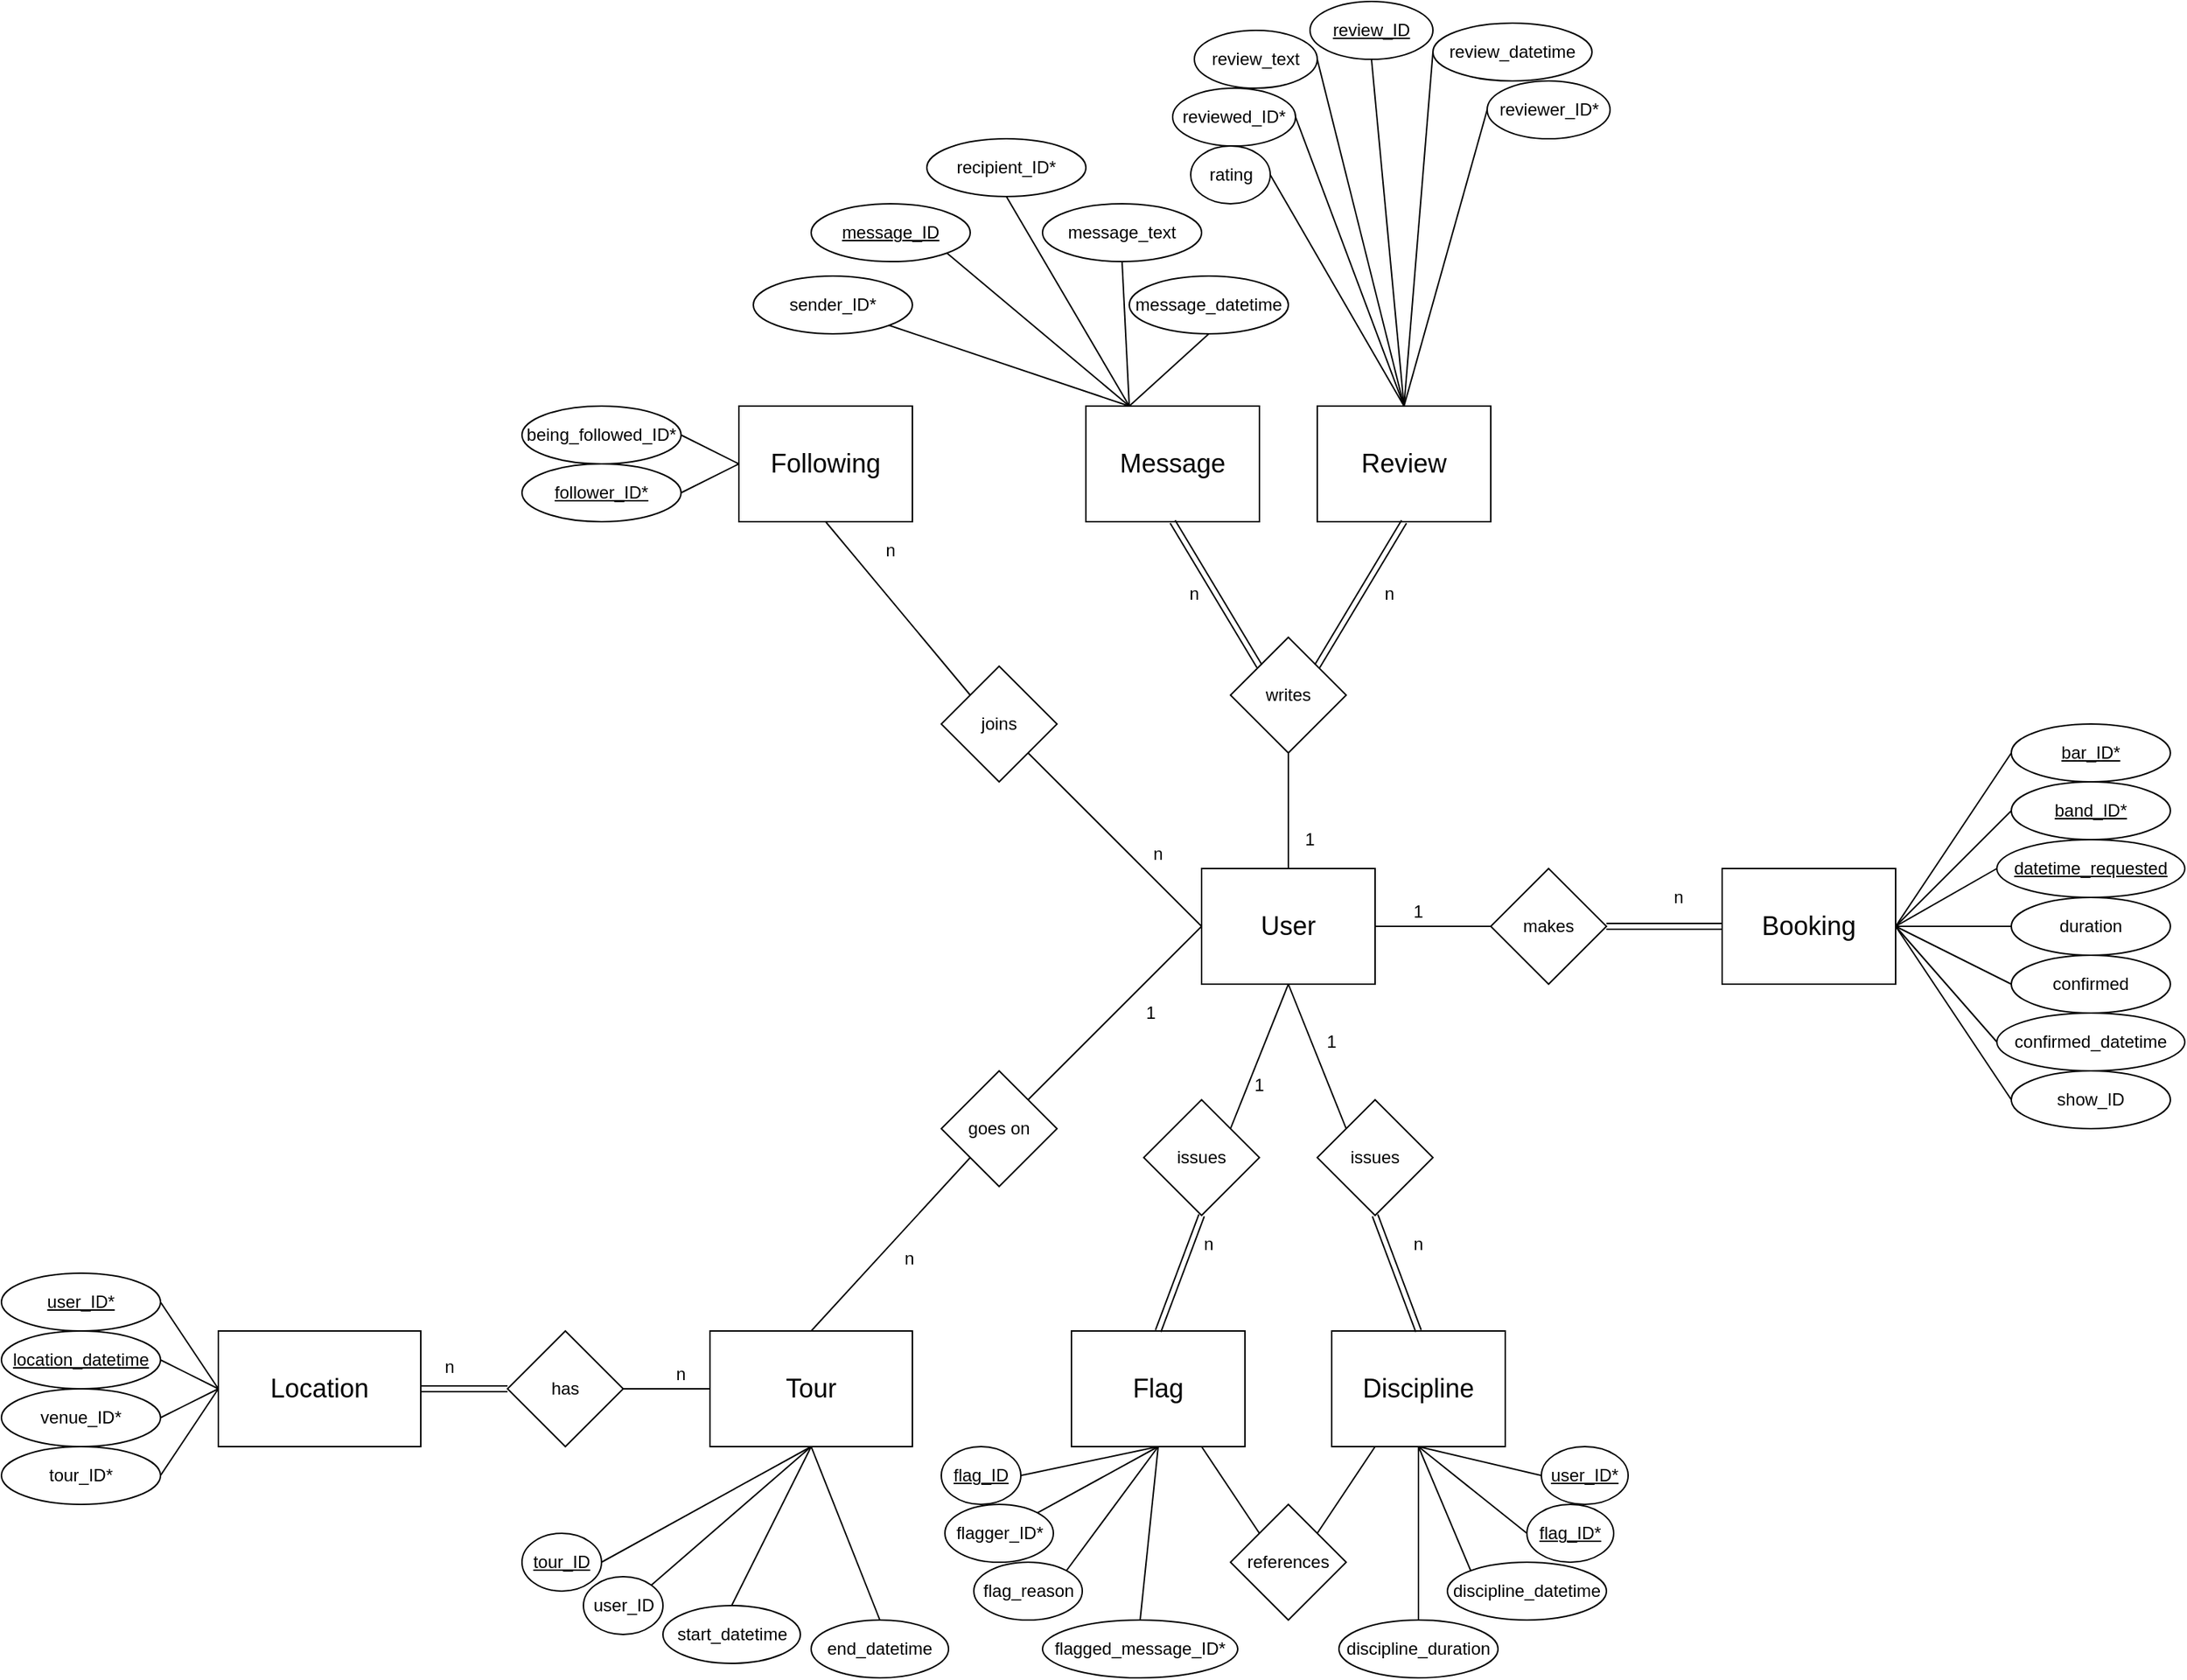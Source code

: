 <mxfile pages="1" version="11.2.5" type="device"><diagram name="Page-1" id="74e2e168-ea6b-b213-b513-2b3c1d86103e"><mxGraphModel dx="2046" dy="1484" grid="1" gridSize="10" guides="1" tooltips="1" connect="1" arrows="0" fold="1" page="1" pageScale="1" pageWidth="1100" pageHeight="850" background="#ffffff" math="0" shadow="0"><root><mxCell id="0"/><mxCell id="1" parent="0"/><mxCell id="kls5Chizd9rhHJ4beXZl-18" value="&lt;font style=&quot;font-size: 18px&quot;&gt;User&lt;/font&gt;" style="rounded=0;whiteSpace=wrap;html=1;" parent="1" vertex="1"><mxGeometry x="80" y="80" width="120" height="80" as="geometry"/></mxCell><mxCell id="kls5Chizd9rhHJ4beXZl-31" value="makes" style="rhombus;whiteSpace=wrap;html=1;" parent="1" vertex="1"><mxGeometry x="280" y="80" width="80" height="80" as="geometry"/></mxCell><mxCell id="cqIekBqSxpuDLrU3YDF4-1" value="&lt;font style=&quot;font-size: 18px&quot;&gt;Booking&lt;/font&gt;" style="rounded=0;whiteSpace=wrap;html=1;" parent="1" vertex="1"><mxGeometry x="440" y="80" width="120" height="80" as="geometry"/></mxCell><mxCell id="cqIekBqSxpuDLrU3YDF4-18" value="writes" style="rhombus;whiteSpace=wrap;html=1;" parent="1" vertex="1"><mxGeometry x="100" y="-80" width="80" height="80" as="geometry"/></mxCell><mxCell id="cqIekBqSxpuDLrU3YDF4-172" style="edgeStyle=none;rounded=0;orthogonalLoop=1;jettySize=auto;html=1;exitX=0.5;exitY=0;exitDx=0;exitDy=0;entryX=0;entryY=0.5;entryDx=0;entryDy=0;endArrow=none;endFill=0;" parent="1" source="cqIekBqSxpuDLrU3YDF4-19" target="cqIekBqSxpuDLrU3YDF4-167" edge="1"><mxGeometry relative="1" as="geometry"/></mxCell><mxCell id="cqIekBqSxpuDLrU3YDF4-173" style="edgeStyle=none;rounded=0;orthogonalLoop=1;jettySize=auto;html=1;exitX=0.5;exitY=0;exitDx=0;exitDy=0;entryX=0;entryY=0.5;entryDx=0;entryDy=0;endArrow=none;endFill=0;" parent="1" source="cqIekBqSxpuDLrU3YDF4-19" target="cqIekBqSxpuDLrU3YDF4-171" edge="1"><mxGeometry relative="1" as="geometry"/></mxCell><mxCell id="cqIekBqSxpuDLrU3YDF4-175" style="edgeStyle=none;rounded=0;orthogonalLoop=1;jettySize=auto;html=1;exitX=0.5;exitY=0;exitDx=0;exitDy=0;entryX=1;entryY=0.5;entryDx=0;entryDy=0;endArrow=none;endFill=0;" parent="1" source="cqIekBqSxpuDLrU3YDF4-19" target="cqIekBqSxpuDLrU3YDF4-170" edge="1"><mxGeometry relative="1" as="geometry"/></mxCell><mxCell id="cqIekBqSxpuDLrU3YDF4-176" style="edgeStyle=none;rounded=0;orthogonalLoop=1;jettySize=auto;html=1;exitX=0.5;exitY=0;exitDx=0;exitDy=0;entryX=1;entryY=0.5;entryDx=0;entryDy=0;endArrow=none;endFill=0;" parent="1" source="cqIekBqSxpuDLrU3YDF4-19" target="cqIekBqSxpuDLrU3YDF4-168" edge="1"><mxGeometry relative="1" as="geometry"/></mxCell><mxCell id="cqIekBqSxpuDLrU3YDF4-177" style="edgeStyle=none;rounded=0;orthogonalLoop=1;jettySize=auto;html=1;exitX=0.5;exitY=0;exitDx=0;exitDy=0;entryX=1;entryY=0.5;entryDx=0;entryDy=0;endArrow=none;endFill=0;" parent="1" source="cqIekBqSxpuDLrU3YDF4-19" target="cqIekBqSxpuDLrU3YDF4-169" edge="1"><mxGeometry relative="1" as="geometry"/></mxCell><mxCell id="cqIekBqSxpuDLrU3YDF4-19" value="&lt;font style=&quot;font-size: 18px&quot;&gt;Review&lt;/font&gt;" style="rounded=0;whiteSpace=wrap;html=1;" parent="1" vertex="1"><mxGeometry x="160" y="-240" width="120" height="80" as="geometry"/></mxCell><mxCell id="cqIekBqSxpuDLrU3YDF4-161" style="edgeStyle=none;rounded=0;orthogonalLoop=1;jettySize=auto;html=1;exitX=0.25;exitY=0;exitDx=0;exitDy=0;entryX=0.5;entryY=1;entryDx=0;entryDy=0;endArrow=none;endFill=0;" parent="1" source="cqIekBqSxpuDLrU3YDF4-20" target="cqIekBqSxpuDLrU3YDF4-153" edge="1"><mxGeometry relative="1" as="geometry"/></mxCell><mxCell id="cqIekBqSxpuDLrU3YDF4-162" style="edgeStyle=none;rounded=0;orthogonalLoop=1;jettySize=auto;html=1;exitX=0.25;exitY=0;exitDx=0;exitDy=0;entryX=0.5;entryY=1;entryDx=0;entryDy=0;endArrow=none;endFill=0;" parent="1" source="cqIekBqSxpuDLrU3YDF4-20" target="cqIekBqSxpuDLrU3YDF4-152" edge="1"><mxGeometry relative="1" as="geometry"/></mxCell><mxCell id="cqIekBqSxpuDLrU3YDF4-163" style="edgeStyle=none;rounded=0;orthogonalLoop=1;jettySize=auto;html=1;exitX=0.25;exitY=0;exitDx=0;exitDy=0;entryX=0.5;entryY=1;entryDx=0;entryDy=0;endArrow=none;endFill=0;" parent="1" source="cqIekBqSxpuDLrU3YDF4-20" target="cqIekBqSxpuDLrU3YDF4-151" edge="1"><mxGeometry relative="1" as="geometry"/></mxCell><mxCell id="cqIekBqSxpuDLrU3YDF4-164" style="edgeStyle=none;rounded=0;orthogonalLoop=1;jettySize=auto;html=1;exitX=0.25;exitY=0;exitDx=0;exitDy=0;entryX=1;entryY=1;entryDx=0;entryDy=0;endArrow=none;endFill=0;" parent="1" source="cqIekBqSxpuDLrU3YDF4-20" target="cqIekBqSxpuDLrU3YDF4-149" edge="1"><mxGeometry relative="1" as="geometry"/></mxCell><mxCell id="cqIekBqSxpuDLrU3YDF4-165" style="edgeStyle=none;rounded=0;orthogonalLoop=1;jettySize=auto;html=1;exitX=0.25;exitY=0;exitDx=0;exitDy=0;endArrow=none;endFill=0;entryX=1;entryY=1;entryDx=0;entryDy=0;" parent="1" source="cqIekBqSxpuDLrU3YDF4-20" target="cqIekBqSxpuDLrU3YDF4-150" edge="1"><mxGeometry relative="1" as="geometry"><mxPoint x="-40" y="-260" as="targetPoint"/></mxGeometry></mxCell><mxCell id="cqIekBqSxpuDLrU3YDF4-20" value="&lt;font style=&quot;font-size: 18px&quot;&gt;Message&lt;/font&gt;" style="rounded=0;whiteSpace=wrap;html=1;" parent="1" vertex="1"><mxGeometry y="-240" width="120" height="80" as="geometry"/></mxCell><mxCell id="cqIekBqSxpuDLrU3YDF4-21" value="" style="endArrow=none;html=1;entryX=0.5;entryY=0;entryDx=0;entryDy=0;exitX=0.5;exitY=1;exitDx=0;exitDy=0;" parent="1" source="cqIekBqSxpuDLrU3YDF4-18" target="kls5Chizd9rhHJ4beXZl-18" edge="1"><mxGeometry width="50" height="50" relative="1" as="geometry"><mxPoint x="220" y="-80" as="sourcePoint"/><mxPoint x="270" y="-130" as="targetPoint"/></mxGeometry></mxCell><mxCell id="cqIekBqSxpuDLrU3YDF4-24" value="" style="endArrow=none;html=1;exitX=1;exitY=0.5;exitDx=0;exitDy=0;entryX=0;entryY=0.5;entryDx=0;entryDy=0;" parent="1" source="kls5Chizd9rhHJ4beXZl-18" target="kls5Chizd9rhHJ4beXZl-31" edge="1"><mxGeometry width="50" height="50" relative="1" as="geometry"><mxPoint x="250" y="-50" as="sourcePoint"/><mxPoint x="300" y="-100" as="targetPoint"/></mxGeometry></mxCell><mxCell id="cqIekBqSxpuDLrU3YDF4-25" value="" style="shape=link;html=1;entryX=0;entryY=0;entryDx=0;entryDy=0;exitX=0.5;exitY=1;exitDx=0;exitDy=0;" parent="1" source="cqIekBqSxpuDLrU3YDF4-20" target="cqIekBqSxpuDLrU3YDF4-18" edge="1"><mxGeometry width="50" height="50" relative="1" as="geometry"><mxPoint x="30" y="-80" as="sourcePoint"/><mxPoint x="80" y="-130" as="targetPoint"/></mxGeometry></mxCell><mxCell id="cqIekBqSxpuDLrU3YDF4-26" value="" style="shape=link;html=1;entryX=0.5;entryY=1;entryDx=0;entryDy=0;exitX=1;exitY=0;exitDx=0;exitDy=0;" parent="1" source="cqIekBqSxpuDLrU3YDF4-18" target="cqIekBqSxpuDLrU3YDF4-19" edge="1"><mxGeometry width="50" height="50" relative="1" as="geometry"><mxPoint x="40" y="-70" as="sourcePoint"/><mxPoint x="90" y="-120" as="targetPoint"/></mxGeometry></mxCell><mxCell id="cqIekBqSxpuDLrU3YDF4-27" value="" style="shape=link;html=1;entryX=1;entryY=0.5;entryDx=0;entryDy=0;exitX=0;exitY=0.5;exitDx=0;exitDy=0;" parent="1" source="cqIekBqSxpuDLrU3YDF4-1" target="kls5Chizd9rhHJ4beXZl-31" edge="1"><mxGeometry width="50" height="50" relative="1" as="geometry"><mxPoint x="10" y="230" as="sourcePoint"/><mxPoint x="60" y="180" as="targetPoint"/></mxGeometry></mxCell><mxCell id="cqIekBqSxpuDLrU3YDF4-30" value="joins" style="rhombus;whiteSpace=wrap;html=1;" parent="1" vertex="1"><mxGeometry x="-100" y="-60" width="80" height="80" as="geometry"/></mxCell><mxCell id="cqIekBqSxpuDLrU3YDF4-159" style="orthogonalLoop=1;jettySize=auto;html=1;exitX=0;exitY=0.5;exitDx=0;exitDy=0;entryX=1;entryY=0.5;entryDx=0;entryDy=0;endArrow=none;endFill=0;rounded=0;" parent="1" source="cqIekBqSxpuDLrU3YDF4-32" target="cqIekBqSxpuDLrU3YDF4-146" edge="1"><mxGeometry relative="1" as="geometry"/></mxCell><mxCell id="cqIekBqSxpuDLrU3YDF4-160" style="edgeStyle=none;rounded=0;orthogonalLoop=1;jettySize=auto;html=1;exitX=0;exitY=0.5;exitDx=0;exitDy=0;entryX=1;entryY=0.5;entryDx=0;entryDy=0;endArrow=none;endFill=0;" parent="1" source="cqIekBqSxpuDLrU3YDF4-32" target="cqIekBqSxpuDLrU3YDF4-145" edge="1"><mxGeometry relative="1" as="geometry"/></mxCell><mxCell id="cqIekBqSxpuDLrU3YDF4-32" value="&lt;font style=&quot;font-size: 18px&quot;&gt;Following&lt;/font&gt;" style="rounded=0;whiteSpace=wrap;html=1;" parent="1" vertex="1"><mxGeometry x="-240" y="-240" width="120" height="80" as="geometry"/></mxCell><mxCell id="cqIekBqSxpuDLrU3YDF4-33" value="" style="endArrow=none;html=1;entryX=0;entryY=0.5;entryDx=0;entryDy=0;exitX=1;exitY=1;exitDx=0;exitDy=0;" parent="1" source="cqIekBqSxpuDLrU3YDF4-30" target="kls5Chizd9rhHJ4beXZl-18" edge="1"><mxGeometry width="50" height="50" relative="1" as="geometry"><mxPoint x="-240" y="230" as="sourcePoint"/><mxPoint x="-190" y="180" as="targetPoint"/></mxGeometry></mxCell><mxCell id="cqIekBqSxpuDLrU3YDF4-36" value="" style="endArrow=none;html=1;entryX=0;entryY=0;entryDx=0;entryDy=0;exitX=0.5;exitY=1;exitDx=0;exitDy=0;" parent="1" source="cqIekBqSxpuDLrU3YDF4-32" target="cqIekBqSxpuDLrU3YDF4-30" edge="1"><mxGeometry width="50" height="50" relative="1" as="geometry"><mxPoint x="-240" y="230" as="sourcePoint"/><mxPoint x="-190" y="180" as="targetPoint"/></mxGeometry></mxCell><mxCell id="cqIekBqSxpuDLrU3YDF4-203" style="edgeStyle=none;rounded=0;orthogonalLoop=1;jettySize=auto;html=1;exitX=0.5;exitY=1;exitDx=0;exitDy=0;entryX=1;entryY=0.5;entryDx=0;entryDy=0;endArrow=none;endFill=0;" parent="1" source="cqIekBqSxpuDLrU3YDF4-49" target="cqIekBqSxpuDLrU3YDF4-196" edge="1"><mxGeometry relative="1" as="geometry"/></mxCell><mxCell id="cqIekBqSxpuDLrU3YDF4-49" value="&lt;font style=&quot;font-size: 18px&quot;&gt;Tour&lt;br&gt;&lt;/font&gt;" style="rounded=0;whiteSpace=wrap;html=1;" parent="1" vertex="1"><mxGeometry x="-260" y="400" width="140" height="80" as="geometry"/></mxCell><mxCell id="cqIekBqSxpuDLrU3YDF4-50" value="goes on" style="rhombus;whiteSpace=wrap;html=1;" parent="1" vertex="1"><mxGeometry x="-100" y="220" width="80" height="80" as="geometry"/></mxCell><mxCell id="cqIekBqSxpuDLrU3YDF4-55" value="" style="endArrow=none;html=1;entryX=0;entryY=0.5;entryDx=0;entryDy=0;exitX=1;exitY=0;exitDx=0;exitDy=0;" parent="1" source="cqIekBqSxpuDLrU3YDF4-50" target="kls5Chizd9rhHJ4beXZl-18" edge="1"><mxGeometry width="50" height="50" relative="1" as="geometry"><mxPoint x="-300" y="510" as="sourcePoint"/><mxPoint x="-250" y="460" as="targetPoint"/></mxGeometry></mxCell><mxCell id="cqIekBqSxpuDLrU3YDF4-56" value="" style="endArrow=none;html=1;entryX=0;entryY=1;entryDx=0;entryDy=0;exitX=0.5;exitY=0;exitDx=0;exitDy=0;" parent="1" source="cqIekBqSxpuDLrU3YDF4-49" target="cqIekBqSxpuDLrU3YDF4-50" edge="1"><mxGeometry width="50" height="50" relative="1" as="geometry"><mxPoint x="-220" y="320" as="sourcePoint"/><mxPoint x="-250" y="500" as="targetPoint"/></mxGeometry></mxCell><mxCell id="cqIekBqSxpuDLrU3YDF4-192" style="edgeStyle=none;rounded=0;orthogonalLoop=1;jettySize=auto;html=1;exitX=0;exitY=0.5;exitDx=0;exitDy=0;entryX=1;entryY=0.5;entryDx=0;entryDy=0;endArrow=none;endFill=0;" parent="1" source="cqIekBqSxpuDLrU3YDF4-57" target="cqIekBqSxpuDLrU3YDF4-85" edge="1"><mxGeometry relative="1" as="geometry"/></mxCell><mxCell id="cqIekBqSxpuDLrU3YDF4-57" value="&lt;font style=&quot;font-size: 18px&quot;&gt;Location&lt;br&gt;&lt;/font&gt;" style="rounded=0;whiteSpace=wrap;html=1;" parent="1" vertex="1"><mxGeometry x="-600" y="400" width="140" height="80" as="geometry"/></mxCell><mxCell id="cqIekBqSxpuDLrU3YDF4-58" value="has" style="rhombus;whiteSpace=wrap;html=1;" parent="1" vertex="1"><mxGeometry x="-400" y="400" width="80" height="80" as="geometry"/></mxCell><mxCell id="cqIekBqSxpuDLrU3YDF4-59" value="" style="endArrow=none;html=1;entryX=0;entryY=0.5;entryDx=0;entryDy=0;exitX=1;exitY=0.5;exitDx=0;exitDy=0;" parent="1" source="cqIekBqSxpuDLrU3YDF4-58" target="cqIekBqSxpuDLrU3YDF4-49" edge="1"><mxGeometry width="50" height="50" relative="1" as="geometry"><mxPoint x="-560" y="550" as="sourcePoint"/><mxPoint x="-510" y="500" as="targetPoint"/></mxGeometry></mxCell><mxCell id="cqIekBqSxpuDLrU3YDF4-60" value="" style="shape=link;html=1;entryX=0;entryY=0.5;entryDx=0;entryDy=0;exitX=1;exitY=0.5;exitDx=0;exitDy=0;" parent="1" source="cqIekBqSxpuDLrU3YDF4-57" target="cqIekBqSxpuDLrU3YDF4-58" edge="1"><mxGeometry width="50" height="50" relative="1" as="geometry"><mxPoint x="-420" y="520" as="sourcePoint"/><mxPoint x="-510" y="500" as="targetPoint"/></mxGeometry></mxCell><mxCell id="cqIekBqSxpuDLrU3YDF4-214" style="edgeStyle=none;rounded=0;orthogonalLoop=1;jettySize=auto;html=1;exitX=0.5;exitY=1;exitDx=0;exitDy=0;entryX=1;entryY=0.5;entryDx=0;entryDy=0;endArrow=none;endFill=0;" parent="1" source="cqIekBqSxpuDLrU3YDF4-61" target="cqIekBqSxpuDLrU3YDF4-210" edge="1"><mxGeometry relative="1" as="geometry"/></mxCell><mxCell id="cqIekBqSxpuDLrU3YDF4-61" value="&lt;font style=&quot;font-size: 18px&quot;&gt;Flag&lt;/font&gt;" style="rounded=0;whiteSpace=wrap;html=1;" parent="1" vertex="1"><mxGeometry x="-10" y="400" width="120" height="80" as="geometry"/></mxCell><mxCell id="cqIekBqSxpuDLrU3YDF4-62" value="issues" style="rhombus;whiteSpace=wrap;html=1;" parent="1" vertex="1"><mxGeometry x="40" y="240" width="80" height="80" as="geometry"/></mxCell><mxCell id="cqIekBqSxpuDLrU3YDF4-64" value="" style="endArrow=none;html=1;entryX=0.5;entryY=1;entryDx=0;entryDy=0;exitX=1;exitY=0;exitDx=0;exitDy=0;" parent="1" source="cqIekBqSxpuDLrU3YDF4-62" target="kls5Chizd9rhHJ4beXZl-18" edge="1"><mxGeometry width="50" height="50" relative="1" as="geometry"><mxPoint x="-270" y="550" as="sourcePoint"/><mxPoint x="-220" y="500" as="targetPoint"/></mxGeometry></mxCell><mxCell id="cqIekBqSxpuDLrU3YDF4-66" value="" style="shape=link;html=1;entryX=0.5;entryY=0;entryDx=0;entryDy=0;exitX=0.5;exitY=1;exitDx=0;exitDy=0;" parent="1" source="cqIekBqSxpuDLrU3YDF4-62" target="cqIekBqSxpuDLrU3YDF4-61" edge="1"><mxGeometry width="50" height="50" relative="1" as="geometry"><mxPoint x="-270" y="550" as="sourcePoint"/><mxPoint x="-220" y="500" as="targetPoint"/></mxGeometry></mxCell><mxCell id="cqIekBqSxpuDLrU3YDF4-67" value="issues" style="rhombus;whiteSpace=wrap;html=1;" parent="1" vertex="1"><mxGeometry x="160" y="240" width="80" height="80" as="geometry"/></mxCell><mxCell id="cqIekBqSxpuDLrU3YDF4-69" value="&lt;span style=&quot;font-size: 18px&quot;&gt;Discipline&lt;/span&gt;" style="rounded=0;whiteSpace=wrap;html=1;" parent="1" vertex="1"><mxGeometry x="170" y="400" width="120" height="80" as="geometry"/></mxCell><mxCell id="cqIekBqSxpuDLrU3YDF4-71" value="references" style="rhombus;whiteSpace=wrap;html=1;" parent="1" vertex="1"><mxGeometry x="100" y="520" width="80" height="80" as="geometry"/></mxCell><mxCell id="cqIekBqSxpuDLrU3YDF4-75" value="" style="endArrow=none;html=1;entryX=0.5;entryY=1;entryDx=0;entryDy=0;exitX=0;exitY=0;exitDx=0;exitDy=0;" parent="1" source="cqIekBqSxpuDLrU3YDF4-67" target="kls5Chizd9rhHJ4beXZl-18" edge="1"><mxGeometry width="50" height="50" relative="1" as="geometry"><mxPoint x="115" y="385" as="sourcePoint"/><mxPoint x="165" y="335" as="targetPoint"/></mxGeometry></mxCell><mxCell id="cqIekBqSxpuDLrU3YDF4-78" value="" style="shape=link;html=1;entryX=0.5;entryY=1;entryDx=0;entryDy=0;exitX=0.5;exitY=0;exitDx=0;exitDy=0;" parent="1" source="cqIekBqSxpuDLrU3YDF4-69" target="cqIekBqSxpuDLrU3YDF4-67" edge="1"><mxGeometry width="50" height="50" relative="1" as="geometry"><mxPoint x="450" y="270" as="sourcePoint"/><mxPoint x="500" y="220" as="targetPoint"/></mxGeometry></mxCell><mxCell id="cqIekBqSxpuDLrU3YDF4-79" value="" style="endArrow=none;html=1;entryX=0.75;entryY=1;entryDx=0;entryDy=0;exitX=0;exitY=0;exitDx=0;exitDy=0;" parent="1" source="cqIekBqSxpuDLrU3YDF4-71" target="cqIekBqSxpuDLrU3YDF4-61" edge="1"><mxGeometry width="50" height="50" relative="1" as="geometry"><mxPoint y="600" as="sourcePoint"/><mxPoint x="50" y="550" as="targetPoint"/></mxGeometry></mxCell><mxCell id="cqIekBqSxpuDLrU3YDF4-80" value="" style="endArrow=none;html=1;entryX=0.25;entryY=1;entryDx=0;entryDy=0;exitX=1;exitY=0;exitDx=0;exitDy=0;" parent="1" source="cqIekBqSxpuDLrU3YDF4-71" target="cqIekBqSxpuDLrU3YDF4-69" edge="1"><mxGeometry width="50" height="50" relative="1" as="geometry"><mxPoint x="-35" y="400" as="sourcePoint"/><mxPoint x="15" y="350" as="targetPoint"/></mxGeometry></mxCell><mxCell id="cqIekBqSxpuDLrU3YDF4-85" value="&lt;u&gt;user_ID*&lt;/u&gt;" style="ellipse;whiteSpace=wrap;html=1;" parent="1" vertex="1"><mxGeometry x="-750" y="360" width="110" height="40" as="geometry"/></mxCell><mxCell id="cqIekBqSxpuDLrU3YDF4-193" style="edgeStyle=none;rounded=0;orthogonalLoop=1;jettySize=auto;html=1;exitX=1;exitY=0.5;exitDx=0;exitDy=0;endArrow=none;endFill=0;" parent="1" source="cqIekBqSxpuDLrU3YDF4-86" edge="1"><mxGeometry relative="1" as="geometry"><mxPoint x="-600" y="440" as="targetPoint"/></mxGeometry></mxCell><mxCell id="cqIekBqSxpuDLrU3YDF4-86" value="&lt;u&gt;location_datetime&lt;/u&gt;" style="ellipse;whiteSpace=wrap;html=1;" parent="1" vertex="1"><mxGeometry x="-750" y="400" width="110" height="40" as="geometry"/></mxCell><mxCell id="cqIekBqSxpuDLrU3YDF4-194" style="edgeStyle=none;rounded=0;orthogonalLoop=1;jettySize=auto;html=1;exitX=1;exitY=0.5;exitDx=0;exitDy=0;entryX=0;entryY=0.5;entryDx=0;entryDy=0;endArrow=none;endFill=0;" parent="1" source="cqIekBqSxpuDLrU3YDF4-87" target="cqIekBqSxpuDLrU3YDF4-57" edge="1"><mxGeometry relative="1" as="geometry"/></mxCell><mxCell id="cqIekBqSxpuDLrU3YDF4-87" value="venue_ID*" style="ellipse;whiteSpace=wrap;html=1;" parent="1" vertex="1"><mxGeometry x="-750" y="440" width="110" height="40" as="geometry"/></mxCell><mxCell id="cqIekBqSxpuDLrU3YDF4-195" style="edgeStyle=none;rounded=0;orthogonalLoop=1;jettySize=auto;html=1;exitX=1;exitY=0.5;exitDx=0;exitDy=0;endArrow=none;endFill=0;" parent="1" source="cqIekBqSxpuDLrU3YDF4-88" edge="1"><mxGeometry relative="1" as="geometry"><mxPoint x="-600" y="440" as="targetPoint"/></mxGeometry></mxCell><mxCell id="cqIekBqSxpuDLrU3YDF4-88" value="tour_ID*" style="ellipse;whiteSpace=wrap;html=1;" parent="1" vertex="1"><mxGeometry x="-750" y="480" width="110" height="40" as="geometry"/></mxCell><mxCell id="cqIekBqSxpuDLrU3YDF4-89" value="&lt;u&gt;bar_ID*&lt;/u&gt;" style="ellipse;whiteSpace=wrap;html=1;" parent="1" vertex="1"><mxGeometry x="640" y="-20" width="110" height="40" as="geometry"/></mxCell><mxCell id="cqIekBqSxpuDLrU3YDF4-90" value="&lt;u&gt;band_ID*&lt;/u&gt;" style="ellipse;whiteSpace=wrap;html=1;" parent="1" vertex="1"><mxGeometry x="640" y="20" width="110" height="40" as="geometry"/></mxCell><mxCell id="cqIekBqSxpuDLrU3YDF4-91" value="&lt;u&gt;datetime_requested&lt;/u&gt;" style="ellipse;whiteSpace=wrap;html=1;" parent="1" vertex="1"><mxGeometry x="630" y="60" width="130" height="40" as="geometry"/></mxCell><mxCell id="cqIekBqSxpuDLrU3YDF4-92" value="duration" style="ellipse;whiteSpace=wrap;html=1;" parent="1" vertex="1"><mxGeometry x="640" y="100" width="110" height="40" as="geometry"/></mxCell><mxCell id="cqIekBqSxpuDLrU3YDF4-93" value="confirmed" style="ellipse;whiteSpace=wrap;html=1;" parent="1" vertex="1"><mxGeometry x="640" y="140" width="110" height="40" as="geometry"/></mxCell><mxCell id="cqIekBqSxpuDLrU3YDF4-94" value="confirmed_datetime" style="ellipse;whiteSpace=wrap;html=1;" parent="1" vertex="1"><mxGeometry x="630" y="180" width="130" height="40" as="geometry"/></mxCell><mxCell id="cqIekBqSxpuDLrU3YDF4-95" value="show_ID" style="ellipse;whiteSpace=wrap;html=1;" parent="1" vertex="1"><mxGeometry x="640" y="220" width="110" height="40" as="geometry"/></mxCell><mxCell id="cqIekBqSxpuDLrU3YDF4-131" value="" style="endArrow=none;html=1;entryX=0;entryY=0.5;entryDx=0;entryDy=0;exitX=1;exitY=0.5;exitDx=0;exitDy=0;" parent="1" source="cqIekBqSxpuDLrU3YDF4-1" target="cqIekBqSxpuDLrU3YDF4-89" edge="1"><mxGeometry width="50" height="50" relative="1" as="geometry"><mxPoint x="590" y="-55" as="sourcePoint"/><mxPoint x="640" y="-105" as="targetPoint"/></mxGeometry></mxCell><mxCell id="cqIekBqSxpuDLrU3YDF4-132" value="" style="endArrow=none;html=1;entryX=0;entryY=0.5;entryDx=0;entryDy=0;exitX=1;exitY=0.5;exitDx=0;exitDy=0;" parent="1" source="cqIekBqSxpuDLrU3YDF4-1" target="cqIekBqSxpuDLrU3YDF4-90" edge="1"><mxGeometry width="50" height="50" relative="1" as="geometry"><mxPoint x="570" y="130" as="sourcePoint"/><mxPoint x="650" y="10" as="targetPoint"/></mxGeometry></mxCell><mxCell id="cqIekBqSxpuDLrU3YDF4-133" value="" style="endArrow=none;html=1;entryX=0;entryY=0.5;entryDx=0;entryDy=0;" parent="1" target="cqIekBqSxpuDLrU3YDF4-91" edge="1"><mxGeometry width="50" height="50" relative="1" as="geometry"><mxPoint x="560" y="120" as="sourcePoint"/><mxPoint x="650" y="50" as="targetPoint"/></mxGeometry></mxCell><mxCell id="cqIekBqSxpuDLrU3YDF4-134" value="" style="endArrow=none;html=1;entryX=0;entryY=0.5;entryDx=0;entryDy=0;" parent="1" target="cqIekBqSxpuDLrU3YDF4-92" edge="1"><mxGeometry width="50" height="50" relative="1" as="geometry"><mxPoint x="560" y="120" as="sourcePoint"/><mxPoint x="650" y="90" as="targetPoint"/></mxGeometry></mxCell><mxCell id="cqIekBqSxpuDLrU3YDF4-135" value="" style="endArrow=none;html=1;entryX=0;entryY=0.5;entryDx=0;entryDy=0;exitX=1;exitY=0.5;exitDx=0;exitDy=0;" parent="1" source="cqIekBqSxpuDLrU3YDF4-1" target="cqIekBqSxpuDLrU3YDF4-93" edge="1"><mxGeometry width="50" height="50" relative="1" as="geometry"><mxPoint x="570" y="130" as="sourcePoint"/><mxPoint x="650" y="130" as="targetPoint"/></mxGeometry></mxCell><mxCell id="cqIekBqSxpuDLrU3YDF4-136" value="" style="endArrow=none;html=1;entryX=0;entryY=0.5;entryDx=0;entryDy=0;exitX=1;exitY=0.5;exitDx=0;exitDy=0;" parent="1" source="cqIekBqSxpuDLrU3YDF4-1" target="cqIekBqSxpuDLrU3YDF4-94" edge="1"><mxGeometry width="50" height="50" relative="1" as="geometry"><mxPoint x="570" y="130" as="sourcePoint"/><mxPoint x="650" y="170" as="targetPoint"/></mxGeometry></mxCell><mxCell id="cqIekBqSxpuDLrU3YDF4-137" value="" style="endArrow=none;html=1;entryX=0;entryY=0.5;entryDx=0;entryDy=0;exitX=1;exitY=0.5;exitDx=0;exitDy=0;" parent="1" source="cqIekBqSxpuDLrU3YDF4-1" target="cqIekBqSxpuDLrU3YDF4-95" edge="1"><mxGeometry width="50" height="50" relative="1" as="geometry"><mxPoint x="570" y="130" as="sourcePoint"/><mxPoint x="650" y="210" as="targetPoint"/></mxGeometry></mxCell><mxCell id="cqIekBqSxpuDLrU3YDF4-145" value="&lt;u&gt;follower_ID*&lt;/u&gt;" style="ellipse;whiteSpace=wrap;html=1;" parent="1" vertex="1"><mxGeometry x="-390" y="-200" width="110" height="40" as="geometry"/></mxCell><mxCell id="cqIekBqSxpuDLrU3YDF4-146" value="being_followed_ID*" style="ellipse;whiteSpace=wrap;html=1;" parent="1" vertex="1"><mxGeometry x="-390" y="-240" width="110" height="40" as="geometry"/></mxCell><mxCell id="cqIekBqSxpuDLrU3YDF4-149" value="&lt;u&gt;message_ID&lt;/u&gt;" style="ellipse;whiteSpace=wrap;html=1;" parent="1" vertex="1"><mxGeometry x="-190" y="-380" width="110" height="40" as="geometry"/></mxCell><mxCell id="cqIekBqSxpuDLrU3YDF4-150" value="sender_ID*" style="ellipse;whiteSpace=wrap;html=1;" parent="1" vertex="1"><mxGeometry x="-230" y="-330" width="110" height="40" as="geometry"/></mxCell><mxCell id="cqIekBqSxpuDLrU3YDF4-151" value="recipient_ID*" style="ellipse;whiteSpace=wrap;html=1;" parent="1" vertex="1"><mxGeometry x="-110" y="-425" width="110" height="40" as="geometry"/></mxCell><mxCell id="cqIekBqSxpuDLrU3YDF4-152" value="message_text" style="ellipse;whiteSpace=wrap;html=1;" parent="1" vertex="1"><mxGeometry x="-30" y="-380" width="110" height="40" as="geometry"/></mxCell><mxCell id="cqIekBqSxpuDLrU3YDF4-153" value="message_datetime" style="ellipse;whiteSpace=wrap;html=1;" parent="1" vertex="1"><mxGeometry x="30" y="-330" width="110" height="40" as="geometry"/></mxCell><mxCell id="cqIekBqSxpuDLrU3YDF4-174" style="edgeStyle=none;rounded=0;orthogonalLoop=1;jettySize=auto;html=1;exitX=0.5;exitY=1;exitDx=0;exitDy=0;endArrow=none;endFill=0;entryX=0.5;entryY=0;entryDx=0;entryDy=0;" parent="1" source="cqIekBqSxpuDLrU3YDF4-166" target="cqIekBqSxpuDLrU3YDF4-19" edge="1"><mxGeometry relative="1" as="geometry"><mxPoint x="190" y="-240" as="targetPoint"/></mxGeometry></mxCell><mxCell id="cqIekBqSxpuDLrU3YDF4-166" value="&lt;u&gt;review_ID&lt;/u&gt;" style="ellipse;whiteSpace=wrap;html=1;" parent="1" vertex="1"><mxGeometry x="155" y="-520" width="85" height="40" as="geometry"/></mxCell><mxCell id="cqIekBqSxpuDLrU3YDF4-167" value="reviewer_ID*" style="ellipse;whiteSpace=wrap;html=1;" parent="1" vertex="1"><mxGeometry x="277.5" y="-465" width="85" height="40" as="geometry"/></mxCell><mxCell id="cqIekBqSxpuDLrU3YDF4-168" value="reviewed_ID*" style="ellipse;whiteSpace=wrap;html=1;" parent="1" vertex="1"><mxGeometry x="60" y="-460" width="85" height="40" as="geometry"/></mxCell><mxCell id="cqIekBqSxpuDLrU3YDF4-169" value="rating" style="ellipse;whiteSpace=wrap;html=1;" parent="1" vertex="1"><mxGeometry x="72.5" y="-420" width="55" height="40" as="geometry"/></mxCell><mxCell id="cqIekBqSxpuDLrU3YDF4-170" value="review_text" style="ellipse;whiteSpace=wrap;html=1;" parent="1" vertex="1"><mxGeometry x="75" y="-500" width="85" height="40" as="geometry"/></mxCell><mxCell id="cqIekBqSxpuDLrU3YDF4-171" value="review_datetime" style="ellipse;whiteSpace=wrap;html=1;" parent="1" vertex="1"><mxGeometry x="240" y="-505" width="110" height="40" as="geometry"/></mxCell><mxCell id="cqIekBqSxpuDLrU3YDF4-196" value="&lt;u&gt;tour_ID&lt;/u&gt;" style="ellipse;whiteSpace=wrap;html=1;" parent="1" vertex="1"><mxGeometry x="-390" y="540" width="55" height="40" as="geometry"/></mxCell><mxCell id="cqIekBqSxpuDLrU3YDF4-204" style="edgeStyle=none;rounded=0;orthogonalLoop=1;jettySize=auto;html=1;exitX=1;exitY=0;exitDx=0;exitDy=0;endArrow=none;endFill=0;" parent="1" source="cqIekBqSxpuDLrU3YDF4-197" edge="1"><mxGeometry relative="1" as="geometry"><mxPoint x="-190" y="480" as="targetPoint"/></mxGeometry></mxCell><mxCell id="cqIekBqSxpuDLrU3YDF4-197" value="user_ID" style="ellipse;whiteSpace=wrap;html=1;" parent="1" vertex="1"><mxGeometry x="-347.5" y="570" width="55" height="40" as="geometry"/></mxCell><mxCell id="cqIekBqSxpuDLrU3YDF4-205" style="edgeStyle=none;rounded=0;orthogonalLoop=1;jettySize=auto;html=1;exitX=0.5;exitY=0;exitDx=0;exitDy=0;endArrow=none;endFill=0;" parent="1" source="cqIekBqSxpuDLrU3YDF4-198" edge="1"><mxGeometry relative="1" as="geometry"><mxPoint x="-190" y="480" as="targetPoint"/></mxGeometry></mxCell><mxCell id="cqIekBqSxpuDLrU3YDF4-198" value="start_datetime" style="ellipse;whiteSpace=wrap;html=1;" parent="1" vertex="1"><mxGeometry x="-292.5" y="590" width="95" height="40" as="geometry"/></mxCell><mxCell id="cqIekBqSxpuDLrU3YDF4-206" style="edgeStyle=none;rounded=0;orthogonalLoop=1;jettySize=auto;html=1;exitX=0.5;exitY=0;exitDx=0;exitDy=0;endArrow=none;endFill=0;" parent="1" source="cqIekBqSxpuDLrU3YDF4-199" edge="1"><mxGeometry relative="1" as="geometry"><mxPoint x="-190" y="480" as="targetPoint"/></mxGeometry></mxCell><mxCell id="cqIekBqSxpuDLrU3YDF4-199" value="end_datetime" style="ellipse;whiteSpace=wrap;html=1;" parent="1" vertex="1"><mxGeometry x="-190" y="600" width="95" height="40" as="geometry"/></mxCell><mxCell id="cqIekBqSxpuDLrU3YDF4-210" value="&lt;u&gt;flag_ID&lt;/u&gt;" style="ellipse;whiteSpace=wrap;html=1;" parent="1" vertex="1"><mxGeometry x="-100" y="480" width="55" height="40" as="geometry"/></mxCell><mxCell id="cqIekBqSxpuDLrU3YDF4-215" style="edgeStyle=none;rounded=0;orthogonalLoop=1;jettySize=auto;html=1;exitX=1;exitY=0;exitDx=0;exitDy=0;endArrow=none;endFill=0;" parent="1" source="cqIekBqSxpuDLrU3YDF4-211" edge="1"><mxGeometry relative="1" as="geometry"><mxPoint x="50" y="480" as="targetPoint"/></mxGeometry></mxCell><mxCell id="cqIekBqSxpuDLrU3YDF4-211" value="flagger_ID*" style="ellipse;whiteSpace=wrap;html=1;" parent="1" vertex="1"><mxGeometry x="-97.5" y="520" width="75" height="40" as="geometry"/></mxCell><mxCell id="cqIekBqSxpuDLrU3YDF4-217" style="edgeStyle=none;rounded=0;orthogonalLoop=1;jettySize=auto;html=1;exitX=0.5;exitY=0;exitDx=0;exitDy=0;endArrow=none;endFill=0;" parent="1" source="cqIekBqSxpuDLrU3YDF4-212" edge="1"><mxGeometry relative="1" as="geometry"><mxPoint x="50" y="480" as="targetPoint"/></mxGeometry></mxCell><mxCell id="cqIekBqSxpuDLrU3YDF4-212" value="flagged_message_ID*" style="ellipse;whiteSpace=wrap;html=1;" parent="1" vertex="1"><mxGeometry x="-30" y="600" width="135" height="40" as="geometry"/></mxCell><mxCell id="cqIekBqSxpuDLrU3YDF4-216" style="edgeStyle=none;rounded=0;orthogonalLoop=1;jettySize=auto;html=1;exitX=1;exitY=0;exitDx=0;exitDy=0;endArrow=none;endFill=0;" parent="1" source="cqIekBqSxpuDLrU3YDF4-213" edge="1"><mxGeometry relative="1" as="geometry"><mxPoint x="50" y="480" as="targetPoint"/></mxGeometry></mxCell><mxCell id="cqIekBqSxpuDLrU3YDF4-213" value="flag_reason" style="ellipse;whiteSpace=wrap;html=1;" parent="1" vertex="1"><mxGeometry x="-77.5" y="560" width="75" height="40" as="geometry"/></mxCell><mxCell id="cqIekBqSxpuDLrU3YDF4-223" style="edgeStyle=none;rounded=0;orthogonalLoop=1;jettySize=auto;html=1;exitX=0;exitY=0.5;exitDx=0;exitDy=0;entryX=0.5;entryY=1;entryDx=0;entryDy=0;endArrow=none;endFill=0;" parent="1" source="cqIekBqSxpuDLrU3YDF4-218" target="cqIekBqSxpuDLrU3YDF4-69" edge="1"><mxGeometry relative="1" as="geometry"/></mxCell><mxCell id="cqIekBqSxpuDLrU3YDF4-218" value="&lt;u&gt;user_ID*&lt;/u&gt;" style="ellipse;whiteSpace=wrap;html=1;" parent="1" vertex="1"><mxGeometry x="315" y="480" width="60" height="40" as="geometry"/></mxCell><mxCell id="cqIekBqSxpuDLrU3YDF4-224" style="edgeStyle=none;rounded=0;orthogonalLoop=1;jettySize=auto;html=1;exitX=0;exitY=0.5;exitDx=0;exitDy=0;endArrow=none;endFill=0;" parent="1" source="cqIekBqSxpuDLrU3YDF4-219" edge="1"><mxGeometry relative="1" as="geometry"><mxPoint x="230" y="480" as="targetPoint"/></mxGeometry></mxCell><mxCell id="cqIekBqSxpuDLrU3YDF4-219" value="&lt;u&gt;flag_ID*&lt;/u&gt;" style="ellipse;whiteSpace=wrap;html=1;" parent="1" vertex="1"><mxGeometry x="305" y="520" width="60" height="40" as="geometry"/></mxCell><mxCell id="cqIekBqSxpuDLrU3YDF4-225" style="edgeStyle=none;rounded=0;orthogonalLoop=1;jettySize=auto;html=1;exitX=0;exitY=0;exitDx=0;exitDy=0;endArrow=none;endFill=0;" parent="1" source="cqIekBqSxpuDLrU3YDF4-221" edge="1"><mxGeometry relative="1" as="geometry"><mxPoint x="230" y="480" as="targetPoint"/></mxGeometry></mxCell><mxCell id="cqIekBqSxpuDLrU3YDF4-221" value="discipline_datetime" style="ellipse;whiteSpace=wrap;html=1;" parent="1" vertex="1"><mxGeometry x="250" y="560" width="110" height="40" as="geometry"/></mxCell><mxCell id="cqIekBqSxpuDLrU3YDF4-226" style="edgeStyle=none;rounded=0;orthogonalLoop=1;jettySize=auto;html=1;exitX=0.5;exitY=0;exitDx=0;exitDy=0;endArrow=none;endFill=0;" parent="1" source="cqIekBqSxpuDLrU3YDF4-222" edge="1"><mxGeometry relative="1" as="geometry"><mxPoint x="230" y="480" as="targetPoint"/></mxGeometry></mxCell><mxCell id="cqIekBqSxpuDLrU3YDF4-222" value="discipline_duration" style="ellipse;whiteSpace=wrap;html=1;" parent="1" vertex="1"><mxGeometry x="175" y="600" width="110" height="40" as="geometry"/></mxCell><mxCell id="sUIdaS_-u8LDgw-64pe4-1" value="1" style="text;html=1;strokeColor=none;fillColor=none;align=center;verticalAlign=middle;whiteSpace=wrap;rounded=0;" vertex="1" parent="1"><mxGeometry x="210" y="100" width="40" height="20" as="geometry"/></mxCell><mxCell id="sUIdaS_-u8LDgw-64pe4-2" value="n" style="text;html=1;strokeColor=none;fillColor=none;align=center;verticalAlign=middle;whiteSpace=wrap;rounded=0;" vertex="1" parent="1"><mxGeometry x="390" y="90" width="40" height="20" as="geometry"/></mxCell><mxCell id="sUIdaS_-u8LDgw-64pe4-3" value="n" style="text;html=1;strokeColor=none;fillColor=none;align=center;verticalAlign=middle;whiteSpace=wrap;rounded=0;" vertex="1" parent="1"><mxGeometry x="-155" y="-150" width="40" height="20" as="geometry"/></mxCell><mxCell id="sUIdaS_-u8LDgw-64pe4-4" value="n" style="text;html=1;strokeColor=none;fillColor=none;align=center;verticalAlign=middle;whiteSpace=wrap;rounded=0;" vertex="1" parent="1"><mxGeometry x="30" y="60" width="40" height="20" as="geometry"/></mxCell><mxCell id="sUIdaS_-u8LDgw-64pe4-5" value="n" style="text;html=1;strokeColor=none;fillColor=none;align=center;verticalAlign=middle;whiteSpace=wrap;rounded=0;" vertex="1" parent="1"><mxGeometry x="190" y="-120" width="40" height="20" as="geometry"/></mxCell><mxCell id="sUIdaS_-u8LDgw-64pe4-6" value="n" style="text;html=1;strokeColor=none;fillColor=none;align=center;verticalAlign=middle;whiteSpace=wrap;rounded=0;" vertex="1" parent="1"><mxGeometry x="55" y="-120" width="40" height="20" as="geometry"/></mxCell><mxCell id="sUIdaS_-u8LDgw-64pe4-7" value="1" style="text;html=1;strokeColor=none;fillColor=none;align=center;verticalAlign=middle;whiteSpace=wrap;rounded=0;" vertex="1" parent="1"><mxGeometry x="135" y="50" width="40" height="20" as="geometry"/></mxCell><mxCell id="sUIdaS_-u8LDgw-64pe4-9" value="n" style="text;html=1;strokeColor=none;fillColor=none;align=center;verticalAlign=middle;whiteSpace=wrap;rounded=0;" vertex="1" parent="1"><mxGeometry x="210" y="330" width="40" height="20" as="geometry"/></mxCell><mxCell id="sUIdaS_-u8LDgw-64pe4-10" value="n" style="text;html=1;strokeColor=none;fillColor=none;align=center;verticalAlign=middle;whiteSpace=wrap;rounded=0;" vertex="1" parent="1"><mxGeometry x="65" y="330" width="40" height="20" as="geometry"/></mxCell><mxCell id="sUIdaS_-u8LDgw-64pe4-11" value="1" style="text;html=1;strokeColor=none;fillColor=none;align=center;verticalAlign=middle;whiteSpace=wrap;rounded=0;" vertex="1" parent="1"><mxGeometry x="150" y="190" width="40" height="20" as="geometry"/></mxCell><mxCell id="sUIdaS_-u8LDgw-64pe4-12" value="1" style="text;html=1;strokeColor=none;fillColor=none;align=center;verticalAlign=middle;whiteSpace=wrap;rounded=0;" vertex="1" parent="1"><mxGeometry x="100" y="220" width="40" height="20" as="geometry"/></mxCell><mxCell id="sUIdaS_-u8LDgw-64pe4-13" value="n" style="text;html=1;strokeColor=none;fillColor=none;align=center;verticalAlign=middle;whiteSpace=wrap;rounded=0;" vertex="1" parent="1"><mxGeometry x="-142.5" y="340" width="40" height="20" as="geometry"/></mxCell><mxCell id="sUIdaS_-u8LDgw-64pe4-14" value="1" style="text;html=1;strokeColor=none;fillColor=none;align=center;verticalAlign=middle;whiteSpace=wrap;rounded=0;" vertex="1" parent="1"><mxGeometry x="25" y="170" width="40" height="20" as="geometry"/></mxCell><mxCell id="sUIdaS_-u8LDgw-64pe4-15" value="n" style="text;html=1;strokeColor=none;fillColor=none;align=center;verticalAlign=middle;whiteSpace=wrap;rounded=0;" vertex="1" parent="1"><mxGeometry x="-460" y="415" width="40" height="20" as="geometry"/></mxCell><mxCell id="sUIdaS_-u8LDgw-64pe4-16" value="n" style="text;html=1;strokeColor=none;fillColor=none;align=center;verticalAlign=middle;whiteSpace=wrap;rounded=0;" vertex="1" parent="1"><mxGeometry x="-300" y="420" width="40" height="20" as="geometry"/></mxCell></root></mxGraphModel></diagram></mxfile>